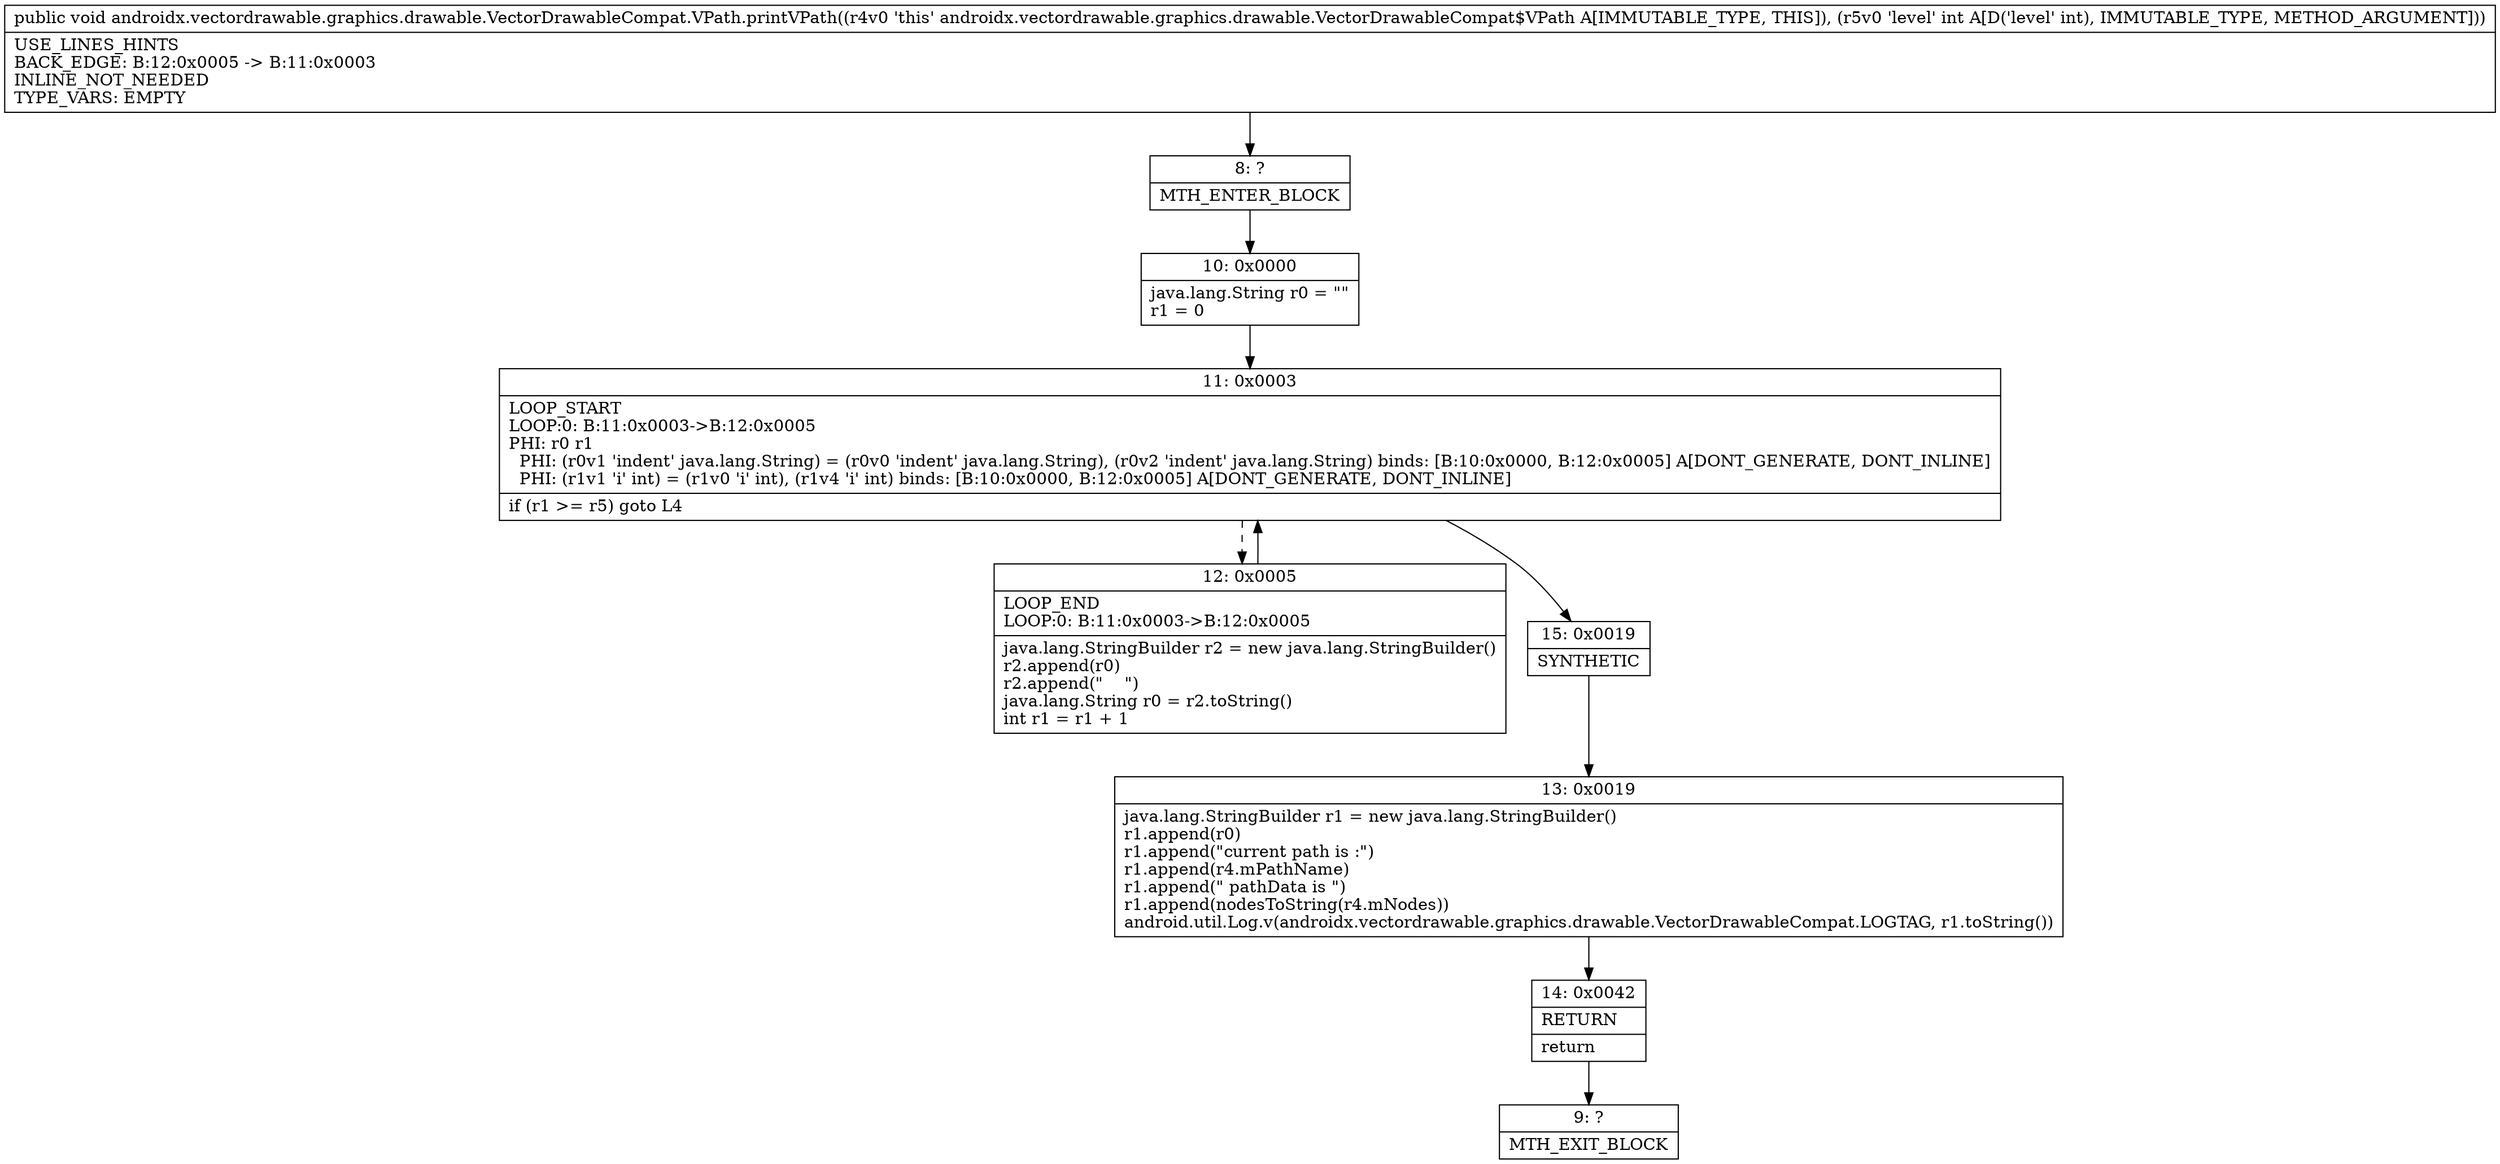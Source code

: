 digraph "CFG forandroidx.vectordrawable.graphics.drawable.VectorDrawableCompat.VPath.printVPath(I)V" {
Node_8 [shape=record,label="{8\:\ ?|MTH_ENTER_BLOCK\l}"];
Node_10 [shape=record,label="{10\:\ 0x0000|java.lang.String r0 = \"\"\lr1 = 0\l}"];
Node_11 [shape=record,label="{11\:\ 0x0003|LOOP_START\lLOOP:0: B:11:0x0003\-\>B:12:0x0005\lPHI: r0 r1 \l  PHI: (r0v1 'indent' java.lang.String) = (r0v0 'indent' java.lang.String), (r0v2 'indent' java.lang.String) binds: [B:10:0x0000, B:12:0x0005] A[DONT_GENERATE, DONT_INLINE]\l  PHI: (r1v1 'i' int) = (r1v0 'i' int), (r1v4 'i' int) binds: [B:10:0x0000, B:12:0x0005] A[DONT_GENERATE, DONT_INLINE]\l|if (r1 \>= r5) goto L4\l}"];
Node_12 [shape=record,label="{12\:\ 0x0005|LOOP_END\lLOOP:0: B:11:0x0003\-\>B:12:0x0005\l|java.lang.StringBuilder r2 = new java.lang.StringBuilder()\lr2.append(r0)\lr2.append(\"    \")\ljava.lang.String r0 = r2.toString()\lint r1 = r1 + 1\l}"];
Node_15 [shape=record,label="{15\:\ 0x0019|SYNTHETIC\l}"];
Node_13 [shape=record,label="{13\:\ 0x0019|java.lang.StringBuilder r1 = new java.lang.StringBuilder()\lr1.append(r0)\lr1.append(\"current path is :\")\lr1.append(r4.mPathName)\lr1.append(\" pathData is \")\lr1.append(nodesToString(r4.mNodes))\landroid.util.Log.v(androidx.vectordrawable.graphics.drawable.VectorDrawableCompat.LOGTAG, r1.toString())\l}"];
Node_14 [shape=record,label="{14\:\ 0x0042|RETURN\l|return\l}"];
Node_9 [shape=record,label="{9\:\ ?|MTH_EXIT_BLOCK\l}"];
MethodNode[shape=record,label="{public void androidx.vectordrawable.graphics.drawable.VectorDrawableCompat.VPath.printVPath((r4v0 'this' androidx.vectordrawable.graphics.drawable.VectorDrawableCompat$VPath A[IMMUTABLE_TYPE, THIS]), (r5v0 'level' int A[D('level' int), IMMUTABLE_TYPE, METHOD_ARGUMENT]))  | USE_LINES_HINTS\lBACK_EDGE: B:12:0x0005 \-\> B:11:0x0003\lINLINE_NOT_NEEDED\lTYPE_VARS: EMPTY\l}"];
MethodNode -> Node_8;Node_8 -> Node_10;
Node_10 -> Node_11;
Node_11 -> Node_12[style=dashed];
Node_11 -> Node_15;
Node_12 -> Node_11;
Node_15 -> Node_13;
Node_13 -> Node_14;
Node_14 -> Node_9;
}

